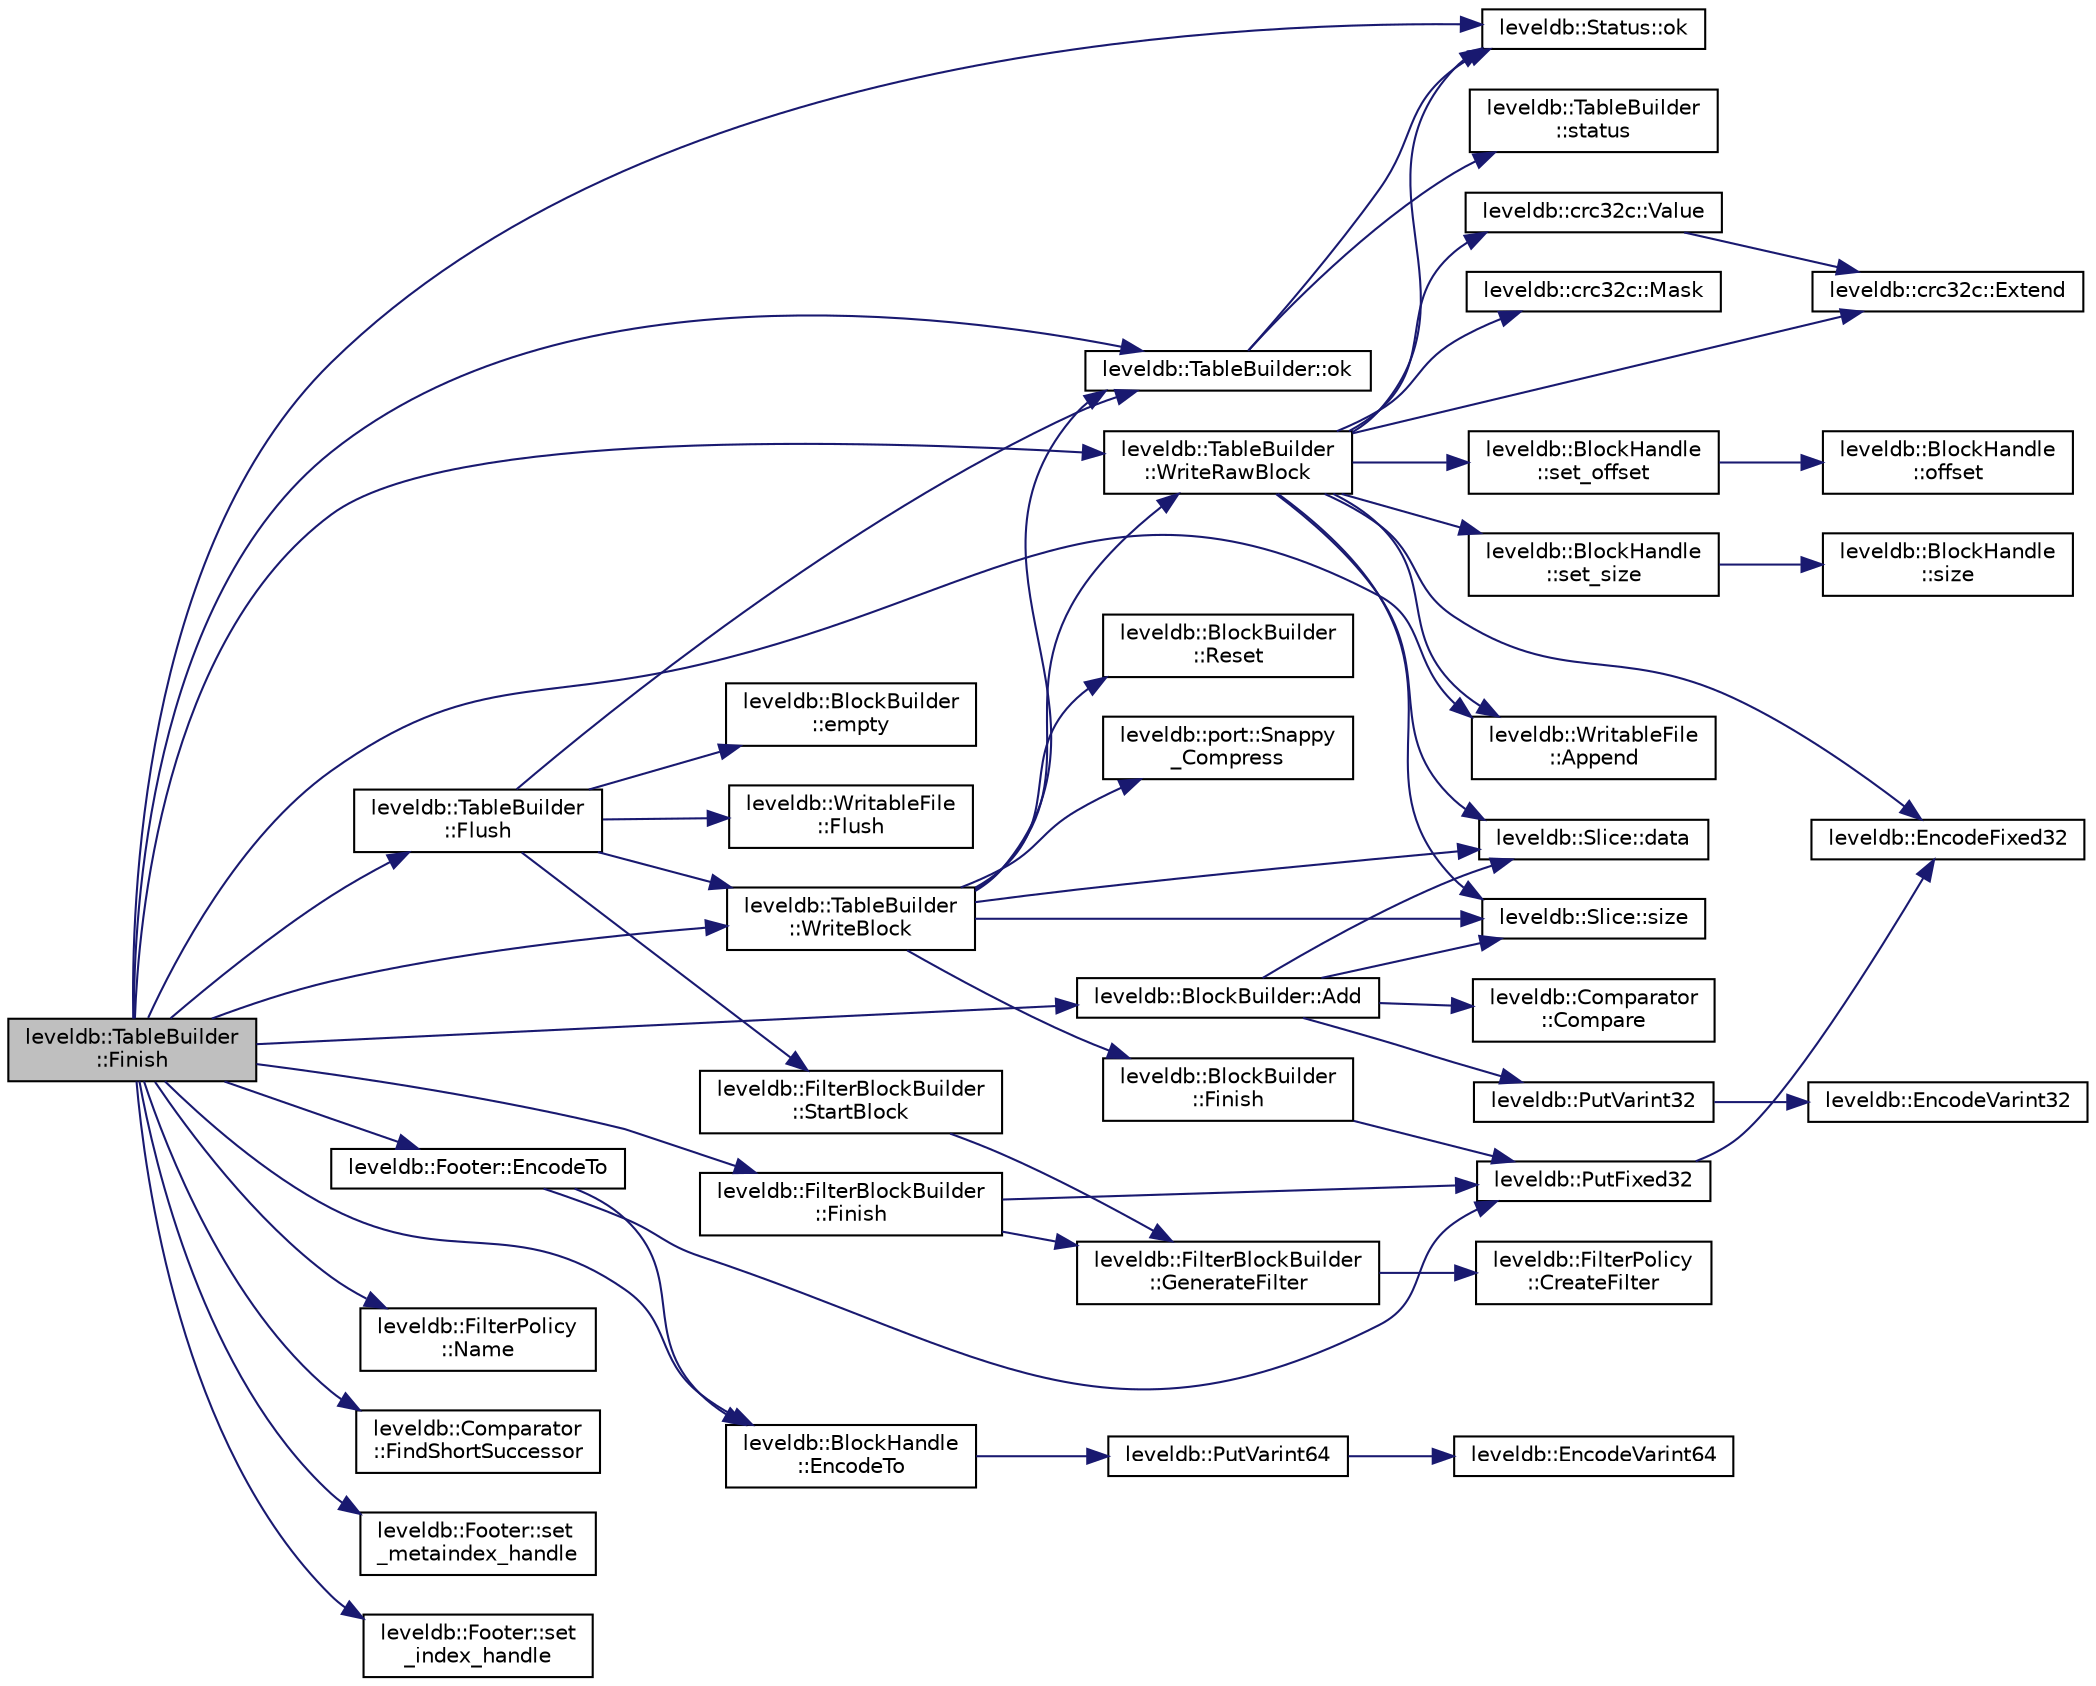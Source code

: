 digraph "leveldb::TableBuilder::Finish"
{
  edge [fontname="Helvetica",fontsize="10",labelfontname="Helvetica",labelfontsize="10"];
  node [fontname="Helvetica",fontsize="10",shape=record];
  rankdir="LR";
  Node1 [label="leveldb::TableBuilder\l::Finish",height=0.2,width=0.4,color="black", fillcolor="grey75", style="filled" fontcolor="black"];
  Node1 -> Node2 [color="midnightblue",fontsize="10",style="solid",fontname="Helvetica"];
  Node2 [label="leveldb::TableBuilder\l::Flush",height=0.2,width=0.4,color="black", fillcolor="white", style="filled",URL="$classleveldb_1_1_table_builder.html#a544560b4c97cd382ba9b8e0ef69dacfa"];
  Node2 -> Node3 [color="midnightblue",fontsize="10",style="solid",fontname="Helvetica"];
  Node3 [label="leveldb::TableBuilder::ok",height=0.2,width=0.4,color="black", fillcolor="white", style="filled",URL="$classleveldb_1_1_table_builder.html#a1b57e9d89105a147dbebece1fb0a0bb4"];
  Node3 -> Node4 [color="midnightblue",fontsize="10",style="solid",fontname="Helvetica"];
  Node4 [label="leveldb::TableBuilder\l::status",height=0.2,width=0.4,color="black", fillcolor="white", style="filled",URL="$classleveldb_1_1_table_builder.html#aaec88faf09425e9c229a69e34656bf80"];
  Node3 -> Node5 [color="midnightblue",fontsize="10",style="solid",fontname="Helvetica"];
  Node5 [label="leveldb::Status::ok",height=0.2,width=0.4,color="black", fillcolor="white", style="filled",URL="$classleveldb_1_1_status.html#ab31e89a858c766716e3dc952be857c65"];
  Node2 -> Node6 [color="midnightblue",fontsize="10",style="solid",fontname="Helvetica"];
  Node6 [label="leveldb::BlockBuilder\l::empty",height=0.2,width=0.4,color="black", fillcolor="white", style="filled",URL="$classleveldb_1_1_block_builder.html#ae8d2223984da12b810124688aa56fdcd"];
  Node2 -> Node7 [color="midnightblue",fontsize="10",style="solid",fontname="Helvetica"];
  Node7 [label="leveldb::TableBuilder\l::WriteBlock",height=0.2,width=0.4,color="black", fillcolor="white", style="filled",URL="$classleveldb_1_1_table_builder.html#a0e842ec5453dddf2eeca0e008d8d0096"];
  Node7 -> Node3 [color="midnightblue",fontsize="10",style="solid",fontname="Helvetica"];
  Node7 -> Node8 [color="midnightblue",fontsize="10",style="solid",fontname="Helvetica"];
  Node8 [label="leveldb::BlockBuilder\l::Finish",height=0.2,width=0.4,color="black", fillcolor="white", style="filled",URL="$classleveldb_1_1_block_builder.html#ab345ab44def13fb180502e9637b28bcd"];
  Node8 -> Node9 [color="midnightblue",fontsize="10",style="solid",fontname="Helvetica"];
  Node9 [label="leveldb::PutFixed32",height=0.2,width=0.4,color="black", fillcolor="white", style="filled",URL="$namespaceleveldb.html#ac95f82421989b07d9d4993bdc2e2c555"];
  Node9 -> Node10 [color="midnightblue",fontsize="10",style="solid",fontname="Helvetica"];
  Node10 [label="leveldb::EncodeFixed32",height=0.2,width=0.4,color="black", fillcolor="white", style="filled",URL="$namespaceleveldb.html#a265d1eea2e5d8e42cf86372ed4904886"];
  Node7 -> Node11 [color="midnightblue",fontsize="10",style="solid",fontname="Helvetica"];
  Node11 [label="leveldb::port::Snappy\l_Compress",height=0.2,width=0.4,color="black", fillcolor="white", style="filled",URL="$namespaceleveldb_1_1port.html#ae6e60ac8eb298c7eef3bb70ded8c809f"];
  Node7 -> Node12 [color="midnightblue",fontsize="10",style="solid",fontname="Helvetica"];
  Node12 [label="leveldb::Slice::data",height=0.2,width=0.4,color="black", fillcolor="white", style="filled",URL="$classleveldb_1_1_slice.html#aa64861043d9deee6889461bf0593cf73"];
  Node7 -> Node13 [color="midnightblue",fontsize="10",style="solid",fontname="Helvetica"];
  Node13 [label="leveldb::Slice::size",height=0.2,width=0.4,color="black", fillcolor="white", style="filled",URL="$classleveldb_1_1_slice.html#a947d3173f04f8a30553e89046daf91d5"];
  Node7 -> Node14 [color="midnightblue",fontsize="10",style="solid",fontname="Helvetica"];
  Node14 [label="leveldb::TableBuilder\l::WriteRawBlock",height=0.2,width=0.4,color="black", fillcolor="white", style="filled",URL="$classleveldb_1_1_table_builder.html#a71b5778acf8621153f96dffc51ef1b29"];
  Node14 -> Node15 [color="midnightblue",fontsize="10",style="solid",fontname="Helvetica"];
  Node15 [label="leveldb::BlockHandle\l::set_offset",height=0.2,width=0.4,color="black", fillcolor="white", style="filled",URL="$classleveldb_1_1_block_handle.html#ae6dad857a4f7f5e051762f874f0050bc"];
  Node15 -> Node16 [color="midnightblue",fontsize="10",style="solid",fontname="Helvetica"];
  Node16 [label="leveldb::BlockHandle\l::offset",height=0.2,width=0.4,color="black", fillcolor="white", style="filled",URL="$classleveldb_1_1_block_handle.html#a31071c24f77e52a3bfc3a228f9f6c133"];
  Node14 -> Node17 [color="midnightblue",fontsize="10",style="solid",fontname="Helvetica"];
  Node17 [label="leveldb::BlockHandle\l::set_size",height=0.2,width=0.4,color="black", fillcolor="white", style="filled",URL="$classleveldb_1_1_block_handle.html#a47a4169dce3026122b76d594453b78a8"];
  Node17 -> Node18 [color="midnightblue",fontsize="10",style="solid",fontname="Helvetica"];
  Node18 [label="leveldb::BlockHandle\l::size",height=0.2,width=0.4,color="black", fillcolor="white", style="filled",URL="$classleveldb_1_1_block_handle.html#a44931c9086cb3c30f767c751c3a7daec"];
  Node14 -> Node13 [color="midnightblue",fontsize="10",style="solid",fontname="Helvetica"];
  Node14 -> Node19 [color="midnightblue",fontsize="10",style="solid",fontname="Helvetica"];
  Node19 [label="leveldb::WritableFile\l::Append",height=0.2,width=0.4,color="black", fillcolor="white", style="filled",URL="$classleveldb_1_1_writable_file.html#a53b41841d9577d28f65d4d90e1660de8"];
  Node14 -> Node5 [color="midnightblue",fontsize="10",style="solid",fontname="Helvetica"];
  Node14 -> Node20 [color="midnightblue",fontsize="10",style="solid",fontname="Helvetica"];
  Node20 [label="leveldb::crc32c::Value",height=0.2,width=0.4,color="black", fillcolor="white", style="filled",URL="$namespaceleveldb_1_1crc32c.html#ac004d1e3d8c75b033c162e5ae0a5cc2c"];
  Node20 -> Node21 [color="midnightblue",fontsize="10",style="solid",fontname="Helvetica"];
  Node21 [label="leveldb::crc32c::Extend",height=0.2,width=0.4,color="black", fillcolor="white", style="filled",URL="$namespaceleveldb_1_1crc32c.html#ac42fd0618afe635356d722fd29f5ff10"];
  Node14 -> Node12 [color="midnightblue",fontsize="10",style="solid",fontname="Helvetica"];
  Node14 -> Node21 [color="midnightblue",fontsize="10",style="solid",fontname="Helvetica"];
  Node14 -> Node10 [color="midnightblue",fontsize="10",style="solid",fontname="Helvetica"];
  Node14 -> Node22 [color="midnightblue",fontsize="10",style="solid",fontname="Helvetica"];
  Node22 [label="leveldb::crc32c::Mask",height=0.2,width=0.4,color="black", fillcolor="white", style="filled",URL="$namespaceleveldb_1_1crc32c.html#a3790e1e939714a29609e46383aafd6cf"];
  Node7 -> Node23 [color="midnightblue",fontsize="10",style="solid",fontname="Helvetica"];
  Node23 [label="leveldb::BlockBuilder\l::Reset",height=0.2,width=0.4,color="black", fillcolor="white", style="filled",URL="$classleveldb_1_1_block_builder.html#a812168608c24de2dfa1651fcdd88e49b"];
  Node2 -> Node24 [color="midnightblue",fontsize="10",style="solid",fontname="Helvetica"];
  Node24 [label="leveldb::WritableFile\l::Flush",height=0.2,width=0.4,color="black", fillcolor="white", style="filled",URL="$classleveldb_1_1_writable_file.html#ab95759ad32f6a05b0ee4266969fa265e"];
  Node2 -> Node25 [color="midnightblue",fontsize="10",style="solid",fontname="Helvetica"];
  Node25 [label="leveldb::FilterBlockBuilder\l::StartBlock",height=0.2,width=0.4,color="black", fillcolor="white", style="filled",URL="$classleveldb_1_1_filter_block_builder.html#a766a753a200f7386196a68897e47c1c3"];
  Node25 -> Node26 [color="midnightblue",fontsize="10",style="solid",fontname="Helvetica"];
  Node26 [label="leveldb::FilterBlockBuilder\l::GenerateFilter",height=0.2,width=0.4,color="black", fillcolor="white", style="filled",URL="$classleveldb_1_1_filter_block_builder.html#ab9141e1d64c8dc779a5fc9eae390407a"];
  Node26 -> Node27 [color="midnightblue",fontsize="10",style="solid",fontname="Helvetica"];
  Node27 [label="leveldb::FilterPolicy\l::CreateFilter",height=0.2,width=0.4,color="black", fillcolor="white", style="filled",URL="$classleveldb_1_1_filter_policy.html#a355e9797e16dd16b93d19056781126b2"];
  Node1 -> Node3 [color="midnightblue",fontsize="10",style="solid",fontname="Helvetica"];
  Node1 -> Node14 [color="midnightblue",fontsize="10",style="solid",fontname="Helvetica"];
  Node1 -> Node28 [color="midnightblue",fontsize="10",style="solid",fontname="Helvetica"];
  Node28 [label="leveldb::FilterBlockBuilder\l::Finish",height=0.2,width=0.4,color="black", fillcolor="white", style="filled",URL="$classleveldb_1_1_filter_block_builder.html#a75fa127d8af42e749abdd235eed97cad"];
  Node28 -> Node26 [color="midnightblue",fontsize="10",style="solid",fontname="Helvetica"];
  Node28 -> Node9 [color="midnightblue",fontsize="10",style="solid",fontname="Helvetica"];
  Node1 -> Node29 [color="midnightblue",fontsize="10",style="solid",fontname="Helvetica"];
  Node29 [label="leveldb::FilterPolicy\l::Name",height=0.2,width=0.4,color="black", fillcolor="white", style="filled",URL="$classleveldb_1_1_filter_policy.html#afd5e951892a2e740f186c0658913ea1b"];
  Node1 -> Node30 [color="midnightblue",fontsize="10",style="solid",fontname="Helvetica"];
  Node30 [label="leveldb::BlockHandle\l::EncodeTo",height=0.2,width=0.4,color="black", fillcolor="white", style="filled",URL="$classleveldb_1_1_block_handle.html#a71aa041d686d43e66ab570fce1ac388e"];
  Node30 -> Node31 [color="midnightblue",fontsize="10",style="solid",fontname="Helvetica"];
  Node31 [label="leveldb::PutVarint64",height=0.2,width=0.4,color="black", fillcolor="white", style="filled",URL="$namespaceleveldb.html#a17889b1733282d6e80cf03fc0dd207d4"];
  Node31 -> Node32 [color="midnightblue",fontsize="10",style="solid",fontname="Helvetica"];
  Node32 [label="leveldb::EncodeVarint64",height=0.2,width=0.4,color="black", fillcolor="white", style="filled",URL="$namespaceleveldb.html#a81e3ab2e7387f236aaf068e9369a4e3d"];
  Node1 -> Node33 [color="midnightblue",fontsize="10",style="solid",fontname="Helvetica"];
  Node33 [label="leveldb::BlockBuilder::Add",height=0.2,width=0.4,color="black", fillcolor="white", style="filled",URL="$classleveldb_1_1_block_builder.html#a17d0e23f1e7afcb874b22a0cb0b6cf17"];
  Node33 -> Node34 [color="midnightblue",fontsize="10",style="solid",fontname="Helvetica"];
  Node34 [label="leveldb::Comparator\l::Compare",height=0.2,width=0.4,color="black", fillcolor="white", style="filled",URL="$structleveldb_1_1_comparator.html#a05dae6edcad3c7db23827c0233d74039"];
  Node33 -> Node13 [color="midnightblue",fontsize="10",style="solid",fontname="Helvetica"];
  Node33 -> Node35 [color="midnightblue",fontsize="10",style="solid",fontname="Helvetica"];
  Node35 [label="leveldb::PutVarint32",height=0.2,width=0.4,color="black", fillcolor="white", style="filled",URL="$namespaceleveldb.html#ab00e282f3fd7058b8a41afcf4b56e685"];
  Node35 -> Node36 [color="midnightblue",fontsize="10",style="solid",fontname="Helvetica"];
  Node36 [label="leveldb::EncodeVarint32",height=0.2,width=0.4,color="black", fillcolor="white", style="filled",URL="$namespaceleveldb.html#ac5e7a0e0356b856317349a870e3bfb41"];
  Node33 -> Node12 [color="midnightblue",fontsize="10",style="solid",fontname="Helvetica"];
  Node1 -> Node7 [color="midnightblue",fontsize="10",style="solid",fontname="Helvetica"];
  Node1 -> Node37 [color="midnightblue",fontsize="10",style="solid",fontname="Helvetica"];
  Node37 [label="leveldb::Comparator\l::FindShortSuccessor",height=0.2,width=0.4,color="black", fillcolor="white", style="filled",URL="$structleveldb_1_1_comparator.html#a49751dd906595633161dfad943d24b3b"];
  Node1 -> Node38 [color="midnightblue",fontsize="10",style="solid",fontname="Helvetica"];
  Node38 [label="leveldb::Footer::set\l_metaindex_handle",height=0.2,width=0.4,color="black", fillcolor="white", style="filled",URL="$classleveldb_1_1_footer.html#ac937207010f61550c703b2d732422566"];
  Node1 -> Node39 [color="midnightblue",fontsize="10",style="solid",fontname="Helvetica"];
  Node39 [label="leveldb::Footer::set\l_index_handle",height=0.2,width=0.4,color="black", fillcolor="white", style="filled",URL="$classleveldb_1_1_footer.html#ae2f4be5947f5e4983a160d6d01edea68"];
  Node1 -> Node40 [color="midnightblue",fontsize="10",style="solid",fontname="Helvetica"];
  Node40 [label="leveldb::Footer::EncodeTo",height=0.2,width=0.4,color="black", fillcolor="white", style="filled",URL="$classleveldb_1_1_footer.html#ac0148e441c2f25d7d24ec14ba2099f58"];
  Node40 -> Node30 [color="midnightblue",fontsize="10",style="solid",fontname="Helvetica"];
  Node40 -> Node9 [color="midnightblue",fontsize="10",style="solid",fontname="Helvetica"];
  Node1 -> Node19 [color="midnightblue",fontsize="10",style="solid",fontname="Helvetica"];
  Node1 -> Node5 [color="midnightblue",fontsize="10",style="solid",fontname="Helvetica"];
}
